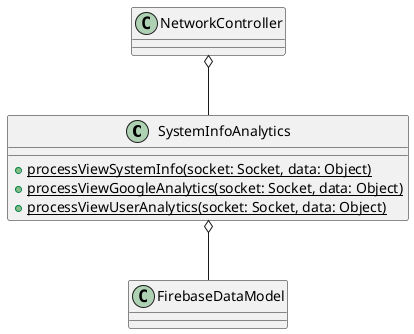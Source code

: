 @startuml

class SystemInfoAnalytics {
    + {static}processViewSystemInfo(socket: Socket, data: Object)
    + {static}processViewGoogleAnalytics(socket: Socket, data: Object)
    + {static}processViewUserAnalytics(socket: Socket, data: Object)
}

NetworkController o-- SystemInfoAnalytics
SystemInfoAnalytics o-- FirebaseDataModel
@enduml